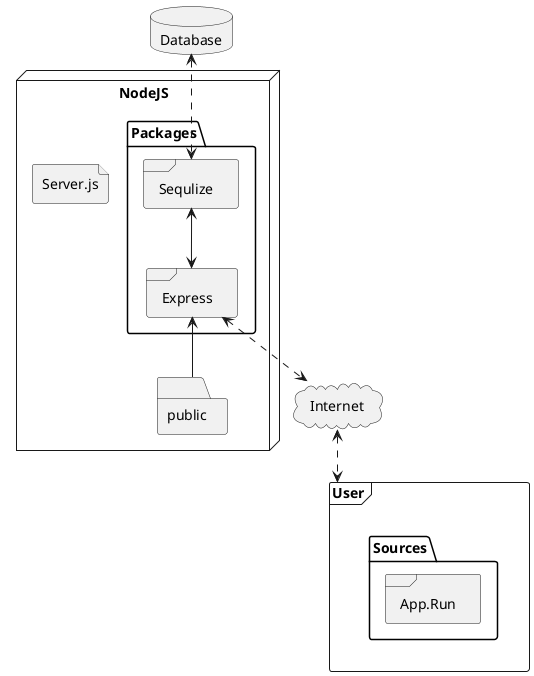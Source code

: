 @startuml
top to bottom direction
database Database
node NodeJS {
    folder public
    package Packages {
        frame Express
        frame Sequlize
    }
    file Server.js
}
cloud Internet
frame User {
    package Sources{
        frame App.Run
    }
}

Database <..> Sequlize
Sequlize <--> Express
Express <-- public
Express <..> Internet
Internet <..> User
@enduml